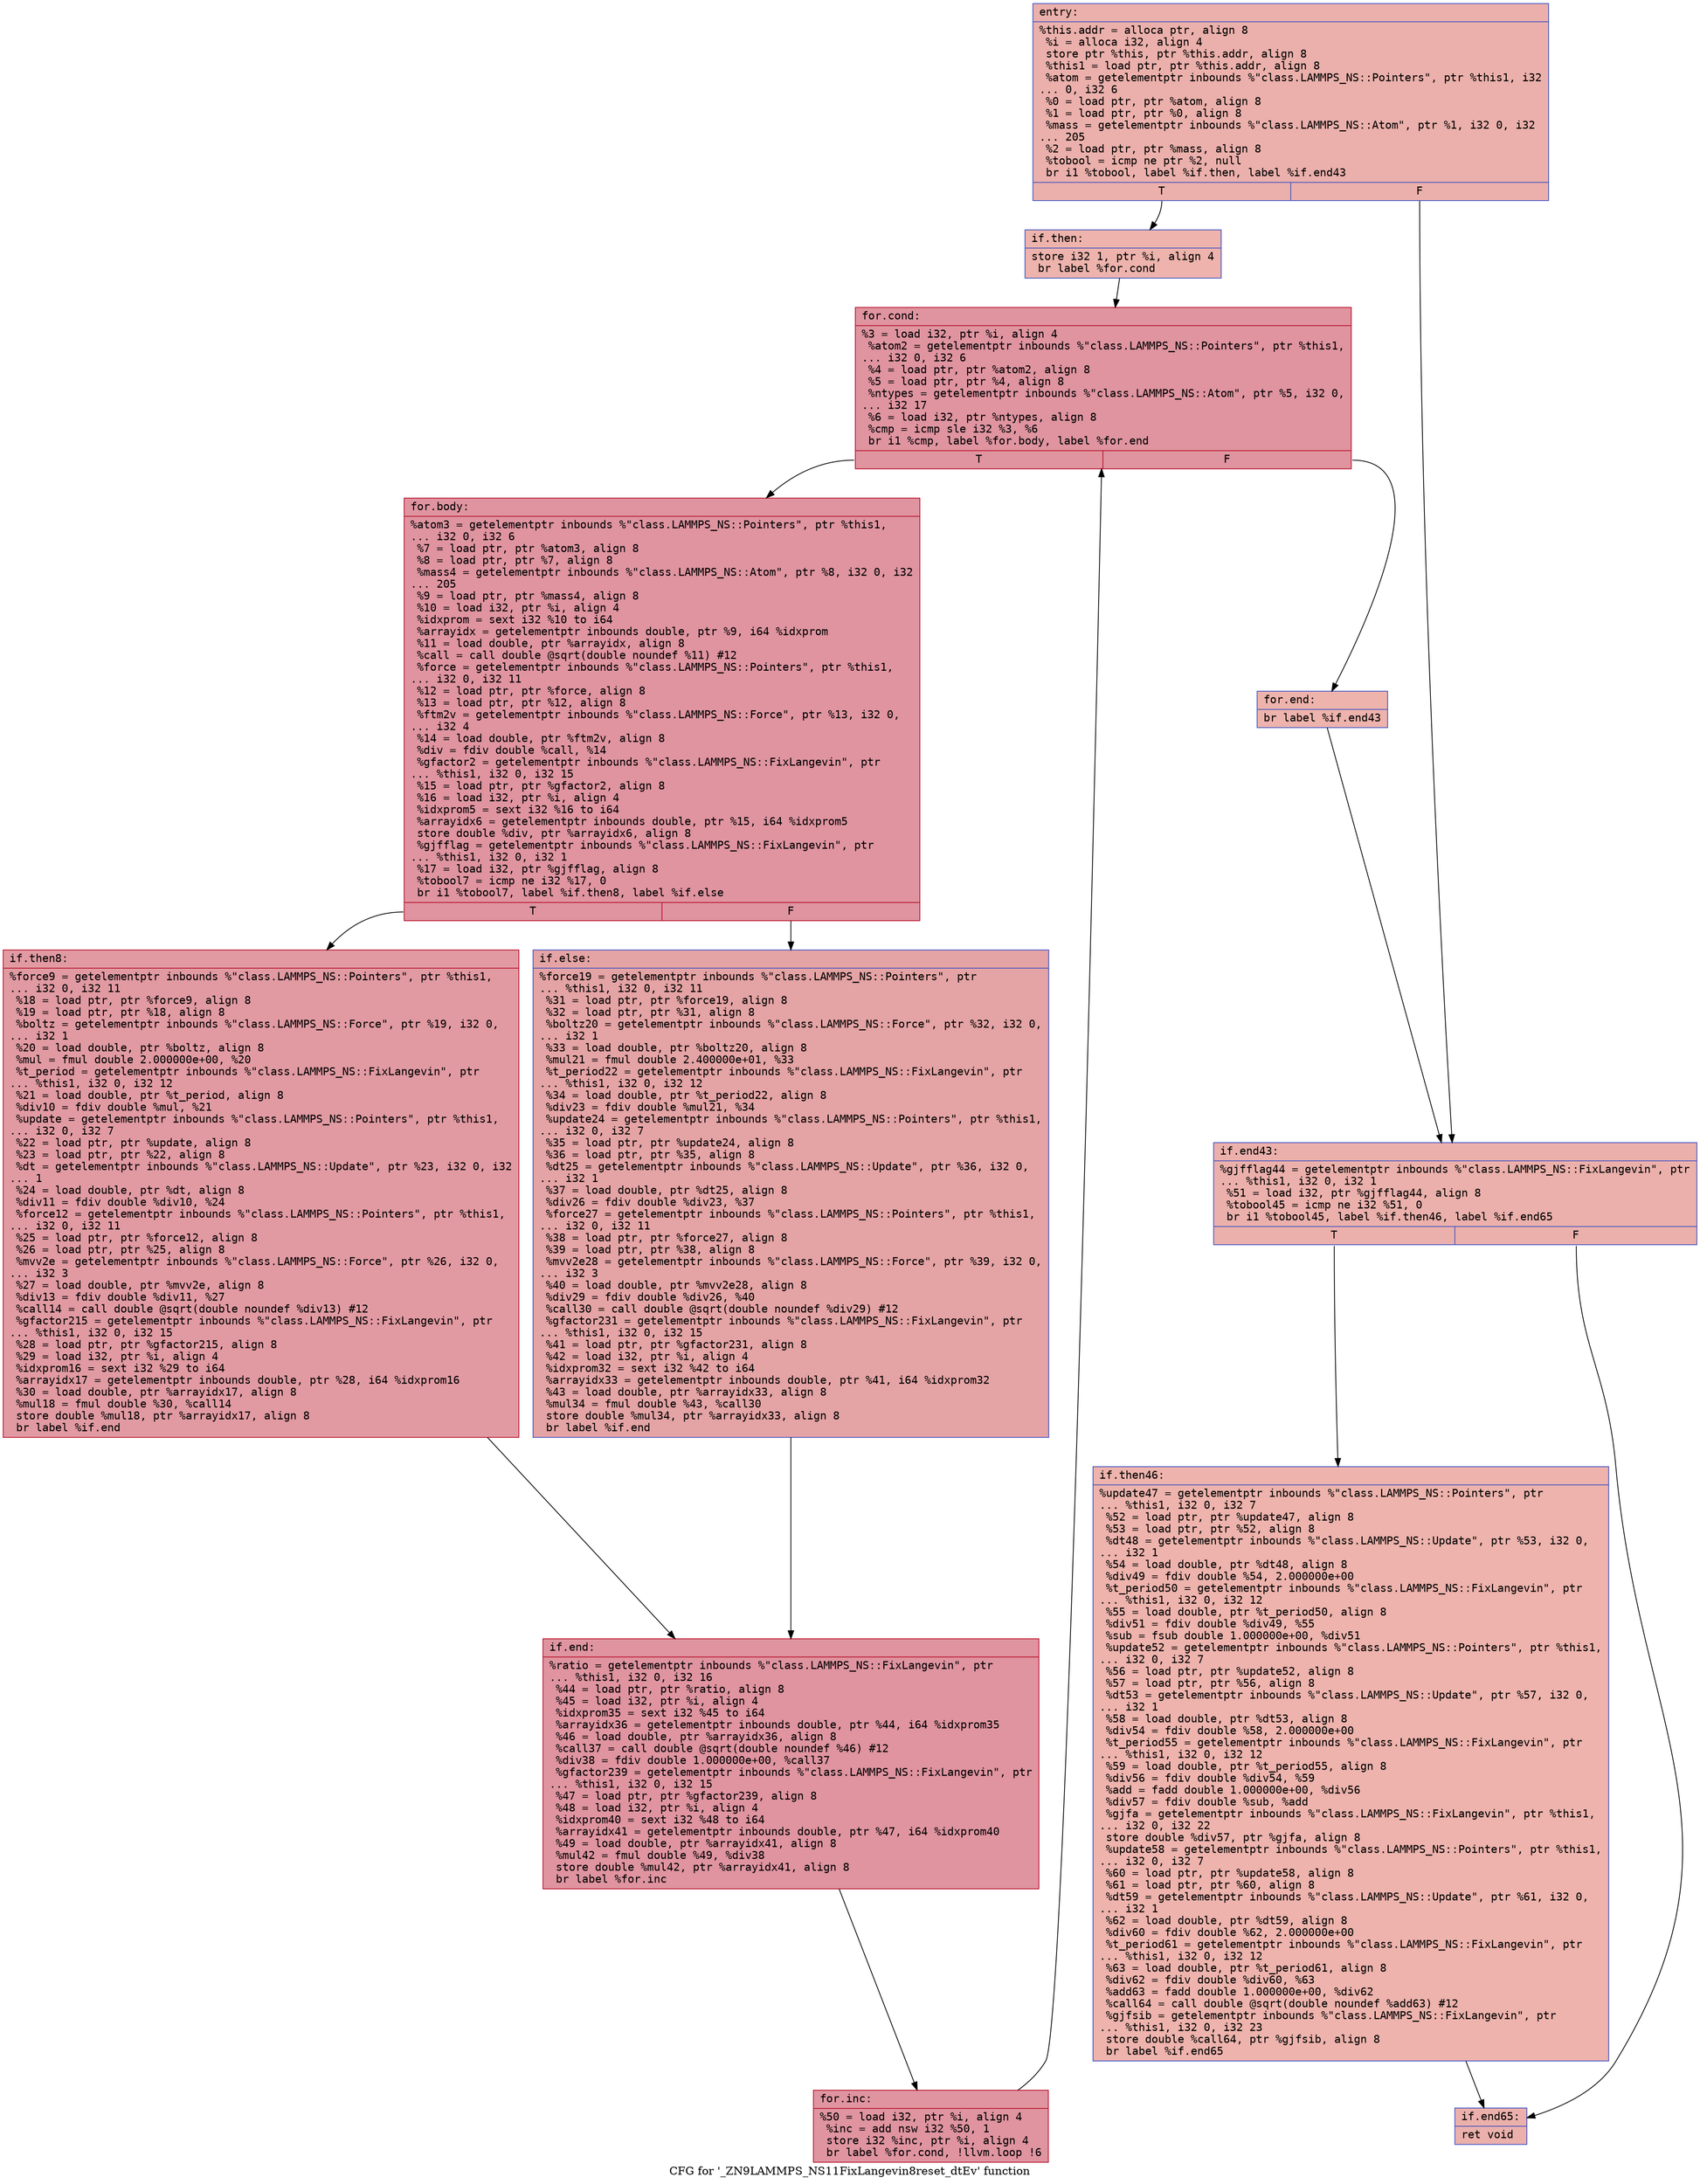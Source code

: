 digraph "CFG for '_ZN9LAMMPS_NS11FixLangevin8reset_dtEv' function" {
	label="CFG for '_ZN9LAMMPS_NS11FixLangevin8reset_dtEv' function";

	Node0x55e6b237e0a0 [shape=record,color="#3d50c3ff", style=filled, fillcolor="#d24b4070" fontname="Courier",label="{entry:\l|  %this.addr = alloca ptr, align 8\l  %i = alloca i32, align 4\l  store ptr %this, ptr %this.addr, align 8\l  %this1 = load ptr, ptr %this.addr, align 8\l  %atom = getelementptr inbounds %\"class.LAMMPS_NS::Pointers\", ptr %this1, i32\l... 0, i32 6\l  %0 = load ptr, ptr %atom, align 8\l  %1 = load ptr, ptr %0, align 8\l  %mass = getelementptr inbounds %\"class.LAMMPS_NS::Atom\", ptr %1, i32 0, i32\l... 205\l  %2 = load ptr, ptr %mass, align 8\l  %tobool = icmp ne ptr %2, null\l  br i1 %tobool, label %if.then, label %if.end43\l|{<s0>T|<s1>F}}"];
	Node0x55e6b237e0a0:s0 -> Node0x55e6b237e6a0[tooltip="entry -> if.then\nProbability 62.50%" ];
	Node0x55e6b237e0a0:s1 -> Node0x55e6b237e710[tooltip="entry -> if.end43\nProbability 37.50%" ];
	Node0x55e6b237e6a0 [shape=record,color="#3d50c3ff", style=filled, fillcolor="#d6524470" fontname="Courier",label="{if.then:\l|  store i32 1, ptr %i, align 4\l  br label %for.cond\l}"];
	Node0x55e6b237e6a0 -> Node0x55e6b237e8e0[tooltip="if.then -> for.cond\nProbability 100.00%" ];
	Node0x55e6b237e8e0 [shape=record,color="#b70d28ff", style=filled, fillcolor="#b70d2870" fontname="Courier",label="{for.cond:\l|  %3 = load i32, ptr %i, align 4\l  %atom2 = getelementptr inbounds %\"class.LAMMPS_NS::Pointers\", ptr %this1,\l... i32 0, i32 6\l  %4 = load ptr, ptr %atom2, align 8\l  %5 = load ptr, ptr %4, align 8\l  %ntypes = getelementptr inbounds %\"class.LAMMPS_NS::Atom\", ptr %5, i32 0,\l... i32 17\l  %6 = load i32, ptr %ntypes, align 8\l  %cmp = icmp sle i32 %3, %6\l  br i1 %cmp, label %for.body, label %for.end\l|{<s0>T|<s1>F}}"];
	Node0x55e6b237e8e0:s0 -> Node0x55e6b237efe0[tooltip="for.cond -> for.body\nProbability 96.88%" ];
	Node0x55e6b237e8e0:s1 -> Node0x55e6b237f060[tooltip="for.cond -> for.end\nProbability 3.12%" ];
	Node0x55e6b237efe0 [shape=record,color="#b70d28ff", style=filled, fillcolor="#b70d2870" fontname="Courier",label="{for.body:\l|  %atom3 = getelementptr inbounds %\"class.LAMMPS_NS::Pointers\", ptr %this1,\l... i32 0, i32 6\l  %7 = load ptr, ptr %atom3, align 8\l  %8 = load ptr, ptr %7, align 8\l  %mass4 = getelementptr inbounds %\"class.LAMMPS_NS::Atom\", ptr %8, i32 0, i32\l... 205\l  %9 = load ptr, ptr %mass4, align 8\l  %10 = load i32, ptr %i, align 4\l  %idxprom = sext i32 %10 to i64\l  %arrayidx = getelementptr inbounds double, ptr %9, i64 %idxprom\l  %11 = load double, ptr %arrayidx, align 8\l  %call = call double @sqrt(double noundef %11) #12\l  %force = getelementptr inbounds %\"class.LAMMPS_NS::Pointers\", ptr %this1,\l... i32 0, i32 11\l  %12 = load ptr, ptr %force, align 8\l  %13 = load ptr, ptr %12, align 8\l  %ftm2v = getelementptr inbounds %\"class.LAMMPS_NS::Force\", ptr %13, i32 0,\l... i32 4\l  %14 = load double, ptr %ftm2v, align 8\l  %div = fdiv double %call, %14\l  %gfactor2 = getelementptr inbounds %\"class.LAMMPS_NS::FixLangevin\", ptr\l... %this1, i32 0, i32 15\l  %15 = load ptr, ptr %gfactor2, align 8\l  %16 = load i32, ptr %i, align 4\l  %idxprom5 = sext i32 %16 to i64\l  %arrayidx6 = getelementptr inbounds double, ptr %15, i64 %idxprom5\l  store double %div, ptr %arrayidx6, align 8\l  %gjfflag = getelementptr inbounds %\"class.LAMMPS_NS::FixLangevin\", ptr\l... %this1, i32 0, i32 1\l  %17 = load i32, ptr %gjfflag, align 8\l  %tobool7 = icmp ne i32 %17, 0\l  br i1 %tobool7, label %if.then8, label %if.else\l|{<s0>T|<s1>F}}"];
	Node0x55e6b237efe0:s0 -> Node0x55e6b2389720[tooltip="for.body -> if.then8\nProbability 62.50%" ];
	Node0x55e6b237efe0:s1 -> Node0x55e6b23897a0[tooltip="for.body -> if.else\nProbability 37.50%" ];
	Node0x55e6b2389720 [shape=record,color="#b70d28ff", style=filled, fillcolor="#bb1b2c70" fontname="Courier",label="{if.then8:\l|  %force9 = getelementptr inbounds %\"class.LAMMPS_NS::Pointers\", ptr %this1,\l... i32 0, i32 11\l  %18 = load ptr, ptr %force9, align 8\l  %19 = load ptr, ptr %18, align 8\l  %boltz = getelementptr inbounds %\"class.LAMMPS_NS::Force\", ptr %19, i32 0,\l... i32 1\l  %20 = load double, ptr %boltz, align 8\l  %mul = fmul double 2.000000e+00, %20\l  %t_period = getelementptr inbounds %\"class.LAMMPS_NS::FixLangevin\", ptr\l... %this1, i32 0, i32 12\l  %21 = load double, ptr %t_period, align 8\l  %div10 = fdiv double %mul, %21\l  %update = getelementptr inbounds %\"class.LAMMPS_NS::Pointers\", ptr %this1,\l... i32 0, i32 7\l  %22 = load ptr, ptr %update, align 8\l  %23 = load ptr, ptr %22, align 8\l  %dt = getelementptr inbounds %\"class.LAMMPS_NS::Update\", ptr %23, i32 0, i32\l... 1\l  %24 = load double, ptr %dt, align 8\l  %div11 = fdiv double %div10, %24\l  %force12 = getelementptr inbounds %\"class.LAMMPS_NS::Pointers\", ptr %this1,\l... i32 0, i32 11\l  %25 = load ptr, ptr %force12, align 8\l  %26 = load ptr, ptr %25, align 8\l  %mvv2e = getelementptr inbounds %\"class.LAMMPS_NS::Force\", ptr %26, i32 0,\l... i32 3\l  %27 = load double, ptr %mvv2e, align 8\l  %div13 = fdiv double %div11, %27\l  %call14 = call double @sqrt(double noundef %div13) #12\l  %gfactor215 = getelementptr inbounds %\"class.LAMMPS_NS::FixLangevin\", ptr\l... %this1, i32 0, i32 15\l  %28 = load ptr, ptr %gfactor215, align 8\l  %29 = load i32, ptr %i, align 4\l  %idxprom16 = sext i32 %29 to i64\l  %arrayidx17 = getelementptr inbounds double, ptr %28, i64 %idxprom16\l  %30 = load double, ptr %arrayidx17, align 8\l  %mul18 = fmul double %30, %call14\l  store double %mul18, ptr %arrayidx17, align 8\l  br label %if.end\l}"];
	Node0x55e6b2389720 -> Node0x55e6b238ad10[tooltip="if.then8 -> if.end\nProbability 100.00%" ];
	Node0x55e6b23897a0 [shape=record,color="#3d50c3ff", style=filled, fillcolor="#c32e3170" fontname="Courier",label="{if.else:\l|  %force19 = getelementptr inbounds %\"class.LAMMPS_NS::Pointers\", ptr\l... %this1, i32 0, i32 11\l  %31 = load ptr, ptr %force19, align 8\l  %32 = load ptr, ptr %31, align 8\l  %boltz20 = getelementptr inbounds %\"class.LAMMPS_NS::Force\", ptr %32, i32 0,\l... i32 1\l  %33 = load double, ptr %boltz20, align 8\l  %mul21 = fmul double 2.400000e+01, %33\l  %t_period22 = getelementptr inbounds %\"class.LAMMPS_NS::FixLangevin\", ptr\l... %this1, i32 0, i32 12\l  %34 = load double, ptr %t_period22, align 8\l  %div23 = fdiv double %mul21, %34\l  %update24 = getelementptr inbounds %\"class.LAMMPS_NS::Pointers\", ptr %this1,\l... i32 0, i32 7\l  %35 = load ptr, ptr %update24, align 8\l  %36 = load ptr, ptr %35, align 8\l  %dt25 = getelementptr inbounds %\"class.LAMMPS_NS::Update\", ptr %36, i32 0,\l... i32 1\l  %37 = load double, ptr %dt25, align 8\l  %div26 = fdiv double %div23, %37\l  %force27 = getelementptr inbounds %\"class.LAMMPS_NS::Pointers\", ptr %this1,\l... i32 0, i32 11\l  %38 = load ptr, ptr %force27, align 8\l  %39 = load ptr, ptr %38, align 8\l  %mvv2e28 = getelementptr inbounds %\"class.LAMMPS_NS::Force\", ptr %39, i32 0,\l... i32 3\l  %40 = load double, ptr %mvv2e28, align 8\l  %div29 = fdiv double %div26, %40\l  %call30 = call double @sqrt(double noundef %div29) #12\l  %gfactor231 = getelementptr inbounds %\"class.LAMMPS_NS::FixLangevin\", ptr\l... %this1, i32 0, i32 15\l  %41 = load ptr, ptr %gfactor231, align 8\l  %42 = load i32, ptr %i, align 4\l  %idxprom32 = sext i32 %42 to i64\l  %arrayidx33 = getelementptr inbounds double, ptr %41, i64 %idxprom32\l  %43 = load double, ptr %arrayidx33, align 8\l  %mul34 = fmul double %43, %call30\l  store double %mul34, ptr %arrayidx33, align 8\l  br label %if.end\l}"];
	Node0x55e6b23897a0 -> Node0x55e6b238ad10[tooltip="if.else -> if.end\nProbability 100.00%" ];
	Node0x55e6b238ad10 [shape=record,color="#b70d28ff", style=filled, fillcolor="#b70d2870" fontname="Courier",label="{if.end:\l|  %ratio = getelementptr inbounds %\"class.LAMMPS_NS::FixLangevin\", ptr\l... %this1, i32 0, i32 16\l  %44 = load ptr, ptr %ratio, align 8\l  %45 = load i32, ptr %i, align 4\l  %idxprom35 = sext i32 %45 to i64\l  %arrayidx36 = getelementptr inbounds double, ptr %44, i64 %idxprom35\l  %46 = load double, ptr %arrayidx36, align 8\l  %call37 = call double @sqrt(double noundef %46) #12\l  %div38 = fdiv double 1.000000e+00, %call37\l  %gfactor239 = getelementptr inbounds %\"class.LAMMPS_NS::FixLangevin\", ptr\l... %this1, i32 0, i32 15\l  %47 = load ptr, ptr %gfactor239, align 8\l  %48 = load i32, ptr %i, align 4\l  %idxprom40 = sext i32 %48 to i64\l  %arrayidx41 = getelementptr inbounds double, ptr %47, i64 %idxprom40\l  %49 = load double, ptr %arrayidx41, align 8\l  %mul42 = fmul double %49, %div38\l  store double %mul42, ptr %arrayidx41, align 8\l  br label %for.inc\l}"];
	Node0x55e6b238ad10 -> Node0x55e6b238d8c0[tooltip="if.end -> for.inc\nProbability 100.00%" ];
	Node0x55e6b238d8c0 [shape=record,color="#b70d28ff", style=filled, fillcolor="#b70d2870" fontname="Courier",label="{for.inc:\l|  %50 = load i32, ptr %i, align 4\l  %inc = add nsw i32 %50, 1\l  store i32 %inc, ptr %i, align 4\l  br label %for.cond, !llvm.loop !6\l}"];
	Node0x55e6b238d8c0 -> Node0x55e6b237e8e0[tooltip="for.inc -> for.cond\nProbability 100.00%" ];
	Node0x55e6b237f060 [shape=record,color="#3d50c3ff", style=filled, fillcolor="#d6524470" fontname="Courier",label="{for.end:\l|  br label %if.end43\l}"];
	Node0x55e6b237f060 -> Node0x55e6b237e710[tooltip="for.end -> if.end43\nProbability 100.00%" ];
	Node0x55e6b237e710 [shape=record,color="#3d50c3ff", style=filled, fillcolor="#d24b4070" fontname="Courier",label="{if.end43:\l|  %gjfflag44 = getelementptr inbounds %\"class.LAMMPS_NS::FixLangevin\", ptr\l... %this1, i32 0, i32 1\l  %51 = load i32, ptr %gjfflag44, align 8\l  %tobool45 = icmp ne i32 %51, 0\l  br i1 %tobool45, label %if.then46, label %if.end65\l|{<s0>T|<s1>F}}"];
	Node0x55e6b237e710:s0 -> Node0x55e6b238df90[tooltip="if.end43 -> if.then46\nProbability 62.50%" ];
	Node0x55e6b237e710:s1 -> Node0x55e6b238e010[tooltip="if.end43 -> if.end65\nProbability 37.50%" ];
	Node0x55e6b238df90 [shape=record,color="#3d50c3ff", style=filled, fillcolor="#d6524470" fontname="Courier",label="{if.then46:\l|  %update47 = getelementptr inbounds %\"class.LAMMPS_NS::Pointers\", ptr\l... %this1, i32 0, i32 7\l  %52 = load ptr, ptr %update47, align 8\l  %53 = load ptr, ptr %52, align 8\l  %dt48 = getelementptr inbounds %\"class.LAMMPS_NS::Update\", ptr %53, i32 0,\l... i32 1\l  %54 = load double, ptr %dt48, align 8\l  %div49 = fdiv double %54, 2.000000e+00\l  %t_period50 = getelementptr inbounds %\"class.LAMMPS_NS::FixLangevin\", ptr\l... %this1, i32 0, i32 12\l  %55 = load double, ptr %t_period50, align 8\l  %div51 = fdiv double %div49, %55\l  %sub = fsub double 1.000000e+00, %div51\l  %update52 = getelementptr inbounds %\"class.LAMMPS_NS::Pointers\", ptr %this1,\l... i32 0, i32 7\l  %56 = load ptr, ptr %update52, align 8\l  %57 = load ptr, ptr %56, align 8\l  %dt53 = getelementptr inbounds %\"class.LAMMPS_NS::Update\", ptr %57, i32 0,\l... i32 1\l  %58 = load double, ptr %dt53, align 8\l  %div54 = fdiv double %58, 2.000000e+00\l  %t_period55 = getelementptr inbounds %\"class.LAMMPS_NS::FixLangevin\", ptr\l... %this1, i32 0, i32 12\l  %59 = load double, ptr %t_period55, align 8\l  %div56 = fdiv double %div54, %59\l  %add = fadd double 1.000000e+00, %div56\l  %div57 = fdiv double %sub, %add\l  %gjfa = getelementptr inbounds %\"class.LAMMPS_NS::FixLangevin\", ptr %this1,\l... i32 0, i32 22\l  store double %div57, ptr %gjfa, align 8\l  %update58 = getelementptr inbounds %\"class.LAMMPS_NS::Pointers\", ptr %this1,\l... i32 0, i32 7\l  %60 = load ptr, ptr %update58, align 8\l  %61 = load ptr, ptr %60, align 8\l  %dt59 = getelementptr inbounds %\"class.LAMMPS_NS::Update\", ptr %61, i32 0,\l... i32 1\l  %62 = load double, ptr %dt59, align 8\l  %div60 = fdiv double %62, 2.000000e+00\l  %t_period61 = getelementptr inbounds %\"class.LAMMPS_NS::FixLangevin\", ptr\l... %this1, i32 0, i32 12\l  %63 = load double, ptr %t_period61, align 8\l  %div62 = fdiv double %div60, %63\l  %add63 = fadd double 1.000000e+00, %div62\l  %call64 = call double @sqrt(double noundef %add63) #12\l  %gjfsib = getelementptr inbounds %\"class.LAMMPS_NS::FixLangevin\", ptr\l... %this1, i32 0, i32 23\l  store double %call64, ptr %gjfsib, align 8\l  br label %if.end65\l}"];
	Node0x55e6b238df90 -> Node0x55e6b238e010[tooltip="if.then46 -> if.end65\nProbability 100.00%" ];
	Node0x55e6b238e010 [shape=record,color="#3d50c3ff", style=filled, fillcolor="#d24b4070" fontname="Courier",label="{if.end65:\l|  ret void\l}"];
}
